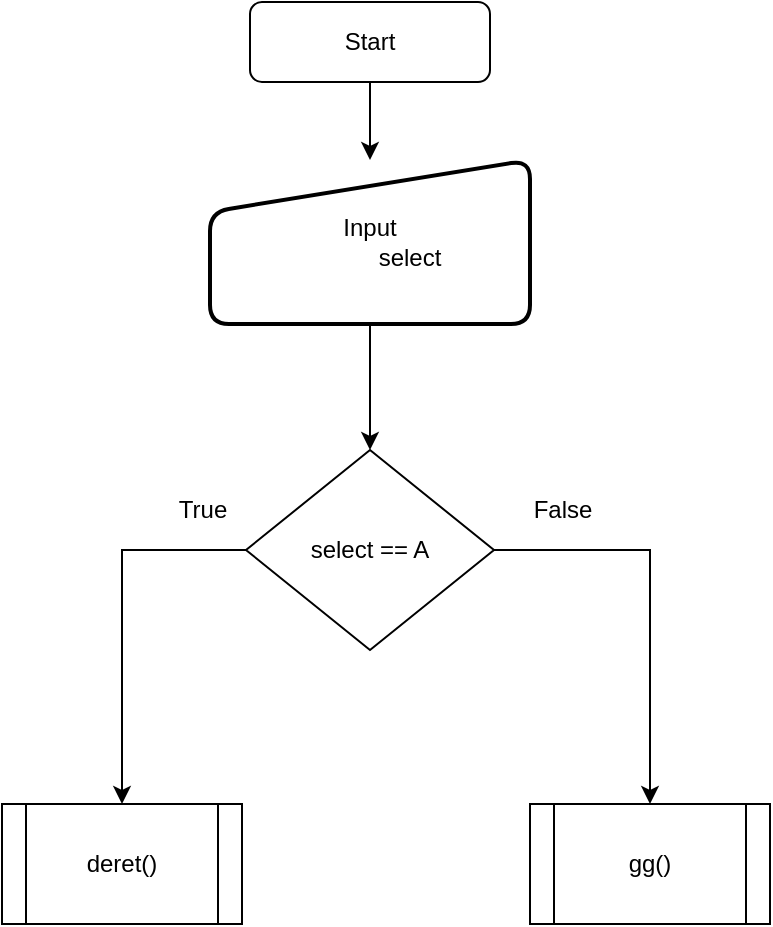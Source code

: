 <mxfile version="12.9.14" type="github">
  <diagram id="DN_JDYelwI-e4BV0x_p0" name="Page-1">
    <mxGraphModel dx="894" dy="1717" grid="1" gridSize="10" guides="1" tooltips="1" connect="1" arrows="1" fold="1" page="1" pageScale="1" pageWidth="827" pageHeight="1169" math="0" shadow="0">
      <root>
        <mxCell id="0" />
        <mxCell id="1" parent="0" />
        <mxCell id="W8oFfhN4CYwsVUqukFXb-8" style="edgeStyle=orthogonalEdgeStyle;rounded=0;orthogonalLoop=1;jettySize=auto;html=1;" edge="1" parent="1" source="3FOx8teTCuhA1tWj-IpD-3" target="W8oFfhN4CYwsVUqukFXb-2">
          <mxGeometry relative="1" as="geometry">
            <Array as="points" />
          </mxGeometry>
        </mxCell>
        <mxCell id="3FOx8teTCuhA1tWj-IpD-3" value="Start" style="rounded=1;whiteSpace=wrap;html=1;" parent="1" vertex="1">
          <mxGeometry x="334" y="-1160" width="120" height="40" as="geometry" />
        </mxCell>
        <mxCell id="W8oFfhN4CYwsVUqukFXb-10" style="edgeStyle=orthogonalEdgeStyle;rounded=0;orthogonalLoop=1;jettySize=auto;html=1;entryX=0.5;entryY=0;entryDx=0;entryDy=0;" edge="1" parent="1" source="W8oFfhN4CYwsVUqukFXb-2" target="W8oFfhN4CYwsVUqukFXb-9">
          <mxGeometry relative="1" as="geometry" />
        </mxCell>
        <mxCell id="W8oFfhN4CYwsVUqukFXb-2" value="Input&lt;blockquote style=&quot;margin: 0 0 0 40px ; border: none ; padding: 0px&quot;&gt;&lt;div&gt;&lt;span&gt;select&lt;/span&gt;&lt;/div&gt;&lt;/blockquote&gt;" style="html=1;strokeWidth=2;shape=manualInput;whiteSpace=wrap;rounded=1;size=26;arcSize=19;align=center;verticalAlign=middle;" vertex="1" parent="1">
          <mxGeometry x="314" y="-1081" width="160" height="82" as="geometry" />
        </mxCell>
        <mxCell id="W8oFfhN4CYwsVUqukFXb-11" style="edgeStyle=orthogonalEdgeStyle;rounded=0;orthogonalLoop=1;jettySize=auto;html=1;" edge="1" parent="1" source="W8oFfhN4CYwsVUqukFXb-9" target="W8oFfhN4CYwsVUqukFXb-12">
          <mxGeometry relative="1" as="geometry">
            <mxPoint x="270" y="-736" as="targetPoint" />
          </mxGeometry>
        </mxCell>
        <mxCell id="W8oFfhN4CYwsVUqukFXb-15" style="edgeStyle=orthogonalEdgeStyle;rounded=0;orthogonalLoop=1;jettySize=auto;html=1;" edge="1" parent="1" source="W8oFfhN4CYwsVUqukFXb-9" target="W8oFfhN4CYwsVUqukFXb-16">
          <mxGeometry relative="1" as="geometry">
            <mxPoint x="530" y="-760" as="targetPoint" />
          </mxGeometry>
        </mxCell>
        <mxCell id="W8oFfhN4CYwsVUqukFXb-9" value="select == A" style="rhombus;whiteSpace=wrap;html=1;align=center;" vertex="1" parent="1">
          <mxGeometry x="332" y="-936" width="124" height="100" as="geometry" />
        </mxCell>
        <mxCell id="W8oFfhN4CYwsVUqukFXb-12" value="deret()" style="shape=process;whiteSpace=wrap;html=1;backgroundOutline=1;" vertex="1" parent="1">
          <mxGeometry x="210" y="-759" width="120" height="60" as="geometry" />
        </mxCell>
        <mxCell id="W8oFfhN4CYwsVUqukFXb-14" value="True" style="text;html=1;align=center;verticalAlign=middle;resizable=0;points=[];autosize=1;" vertex="1" parent="1">
          <mxGeometry x="290" y="-916" width="40" height="20" as="geometry" />
        </mxCell>
        <mxCell id="W8oFfhN4CYwsVUqukFXb-16" value="gg()" style="shape=process;whiteSpace=wrap;html=1;backgroundOutline=1;" vertex="1" parent="1">
          <mxGeometry x="474" y="-759" width="120" height="60" as="geometry" />
        </mxCell>
        <mxCell id="W8oFfhN4CYwsVUqukFXb-17" value="False" style="text;html=1;align=center;verticalAlign=middle;resizable=0;points=[];autosize=1;" vertex="1" parent="1">
          <mxGeometry x="465" y="-916" width="50" height="20" as="geometry" />
        </mxCell>
      </root>
    </mxGraphModel>
  </diagram>
</mxfile>
